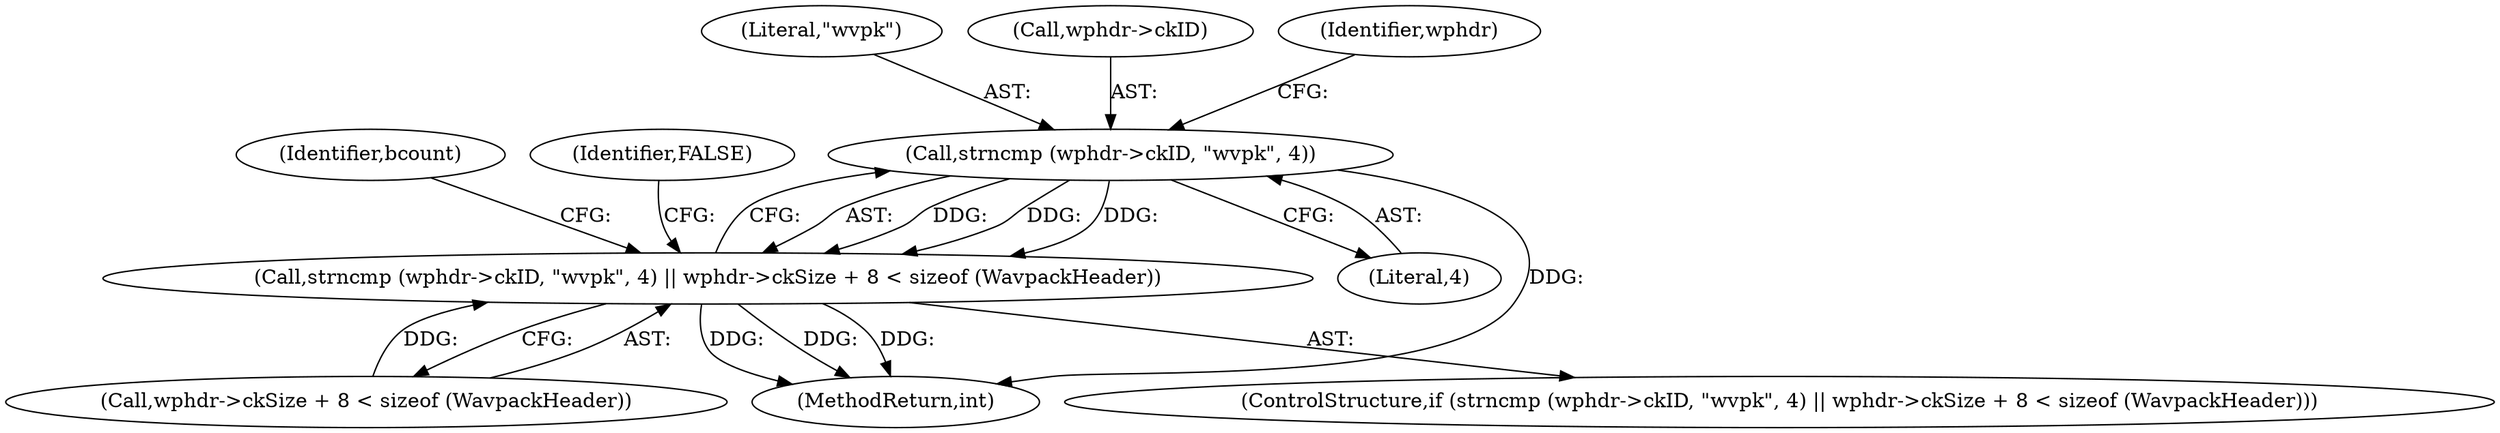 digraph "0_WavPack_bba5389dc598a92bdf2b297c3ea34620b6679b5b@pointer" {
"1000122" [label="(Call,strncmp (wphdr->ckID, \"wvpk\", 4))"];
"1000121" [label="(Call,strncmp (wphdr->ckID, \"wvpk\", 4) || wphdr->ckSize + 8 < sizeof (WavpackHeader))"];
"1000127" [label="(Literal,4)"];
"1000122" [label="(Call,strncmp (wphdr->ckID, \"wvpk\", 4))"];
"1000128" [label="(Call,wphdr->ckSize + 8 < sizeof (WavpackHeader))"];
"1000121" [label="(Call,strncmp (wphdr->ckID, \"wvpk\", 4) || wphdr->ckSize + 8 < sizeof (WavpackHeader))"];
"1000126" [label="(Literal,\"wvpk\")"];
"1000123" [label="(Call,wphdr->ckID)"];
"1000139" [label="(Identifier,bcount)"];
"1000377" [label="(MethodReturn,int)"];
"1000120" [label="(ControlStructure,if (strncmp (wphdr->ckID, \"wvpk\", 4) || wphdr->ckSize + 8 < sizeof (WavpackHeader)))"];
"1000131" [label="(Identifier,wphdr)"];
"1000137" [label="(Identifier,FALSE)"];
"1000122" -> "1000121"  [label="AST: "];
"1000122" -> "1000127"  [label="CFG: "];
"1000123" -> "1000122"  [label="AST: "];
"1000126" -> "1000122"  [label="AST: "];
"1000127" -> "1000122"  [label="AST: "];
"1000131" -> "1000122"  [label="CFG: "];
"1000121" -> "1000122"  [label="CFG: "];
"1000122" -> "1000377"  [label="DDG: "];
"1000122" -> "1000121"  [label="DDG: "];
"1000122" -> "1000121"  [label="DDG: "];
"1000122" -> "1000121"  [label="DDG: "];
"1000121" -> "1000120"  [label="AST: "];
"1000121" -> "1000128"  [label="CFG: "];
"1000128" -> "1000121"  [label="AST: "];
"1000137" -> "1000121"  [label="CFG: "];
"1000139" -> "1000121"  [label="CFG: "];
"1000121" -> "1000377"  [label="DDG: "];
"1000121" -> "1000377"  [label="DDG: "];
"1000121" -> "1000377"  [label="DDG: "];
"1000128" -> "1000121"  [label="DDG: "];
}
